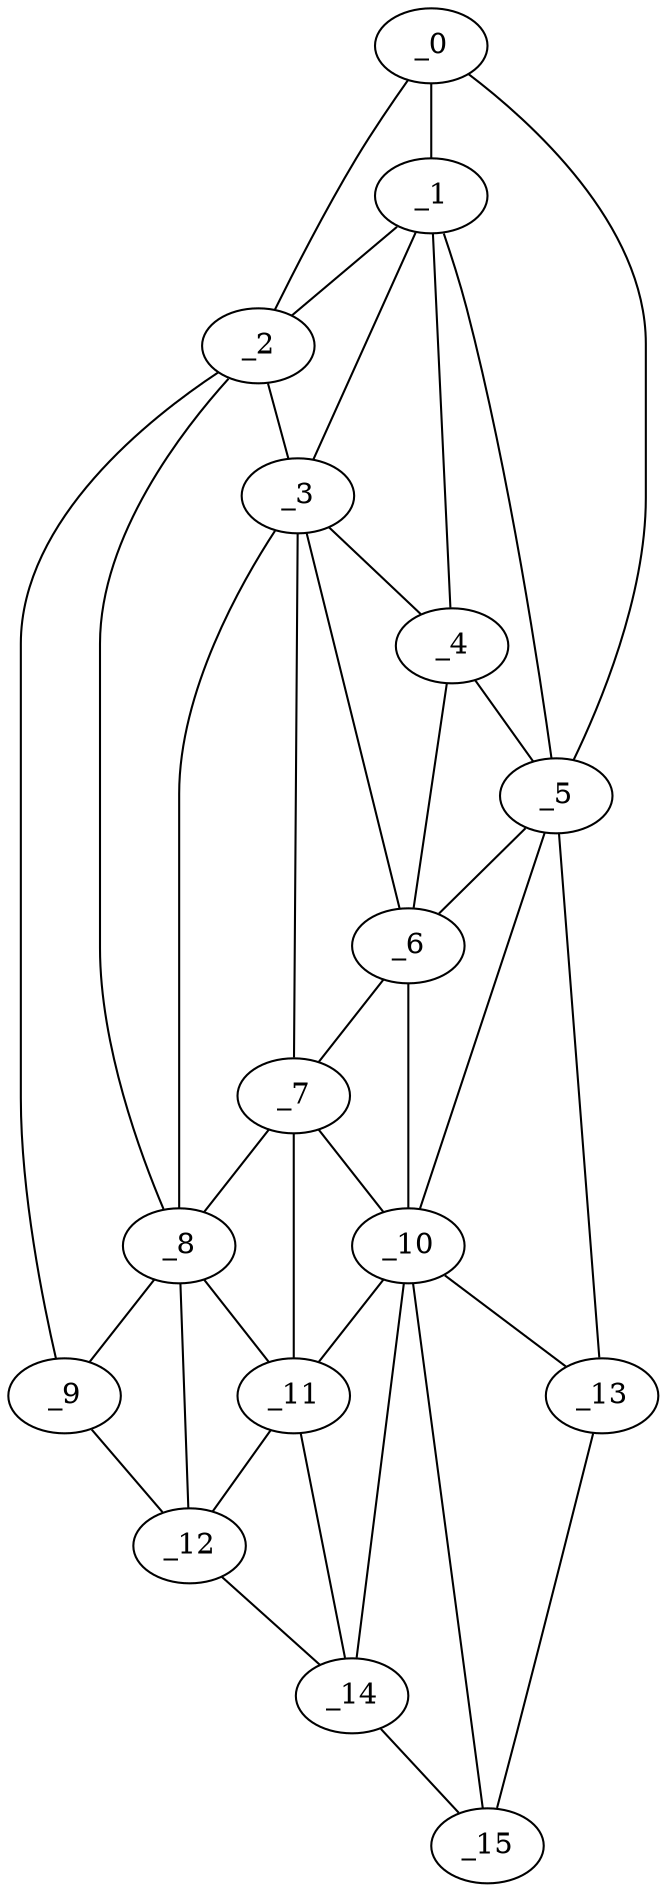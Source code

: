 graph "obj10__90.gxl" {
	_0	 [x=5,
		y=21];
	_1	 [x=38,
		y=46];
	_0 -- _1	 [valence=2];
	_2	 [x=38,
		y=67];
	_0 -- _2	 [valence=1];
	_5	 [x=64,
		y=11];
	_0 -- _5	 [valence=1];
	_1 -- _2	 [valence=2];
	_3	 [x=58,
		y=66];
	_1 -- _3	 [valence=1];
	_4	 [x=61,
		y=44];
	_1 -- _4	 [valence=2];
	_1 -- _5	 [valence=2];
	_2 -- _3	 [valence=1];
	_8	 [x=72,
		y=96];
	_2 -- _8	 [valence=1];
	_9	 [x=76,
		y=106];
	_2 -- _9	 [valence=1];
	_3 -- _4	 [valence=2];
	_6	 [x=71,
		y=49];
	_3 -- _6	 [valence=1];
	_7	 [x=72,
		y=66];
	_3 -- _7	 [valence=1];
	_3 -- _8	 [valence=2];
	_4 -- _5	 [valence=1];
	_4 -- _6	 [valence=1];
	_5 -- _6	 [valence=2];
	_10	 [x=86,
		y=48];
	_5 -- _10	 [valence=1];
	_13	 [x=124,
		y=21];
	_5 -- _13	 [valence=1];
	_6 -- _7	 [valence=1];
	_6 -- _10	 [valence=2];
	_7 -- _8	 [valence=1];
	_7 -- _10	 [valence=2];
	_11	 [x=86,
		y=69];
	_7 -- _11	 [valence=2];
	_8 -- _9	 [valence=2];
	_8 -- _11	 [valence=2];
	_12	 [x=107,
		y=105];
	_8 -- _12	 [valence=2];
	_9 -- _12	 [valence=1];
	_10 -- _11	 [valence=1];
	_10 -- _13	 [valence=2];
	_14	 [x=124,
		y=58];
	_10 -- _14	 [valence=1];
	_15	 [x=125,
		y=30];
	_10 -- _15	 [valence=2];
	_11 -- _12	 [valence=2];
	_11 -- _14	 [valence=2];
	_12 -- _14	 [valence=1];
	_13 -- _15	 [valence=1];
	_14 -- _15	 [valence=1];
}
